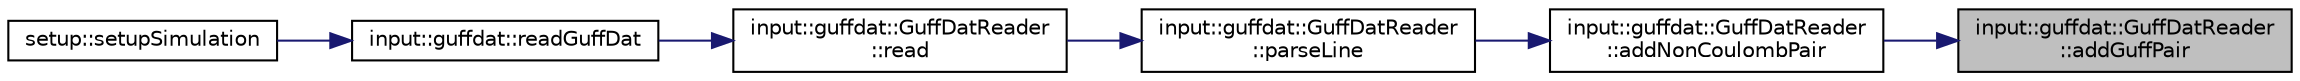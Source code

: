 digraph "input::guffdat::GuffDatReader::addGuffPair"
{
 // LATEX_PDF_SIZE
  edge [fontname="Helvetica",fontsize="10",labelfontname="Helvetica",labelfontsize="10"];
  node [fontname="Helvetica",fontsize="10",shape=record];
  rankdir="RL";
  Node1 [label="input::guffdat::GuffDatReader\l::addGuffPair",height=0.2,width=0.4,color="black", fillcolor="grey75", style="filled", fontcolor="black",tooltip="adds a guff pair to the guffNonCoulombic potential"];
  Node1 -> Node2 [dir="back",color="midnightblue",fontsize="10",style="solid",fontname="Helvetica"];
  Node2 [label="input::guffdat::GuffDatReader\l::addNonCoulombPair",height=0.2,width=0.4,color="black", fillcolor="white", style="filled",URL="$classinput_1_1guffdat_1_1GuffDatReader.html#a86be529643f20c57ffa3536f6bbf597b",tooltip="checks which nonCoulombic type is given and adds the corresponding nonCoulombic pair"];
  Node2 -> Node3 [dir="back",color="midnightblue",fontsize="10",style="solid",fontname="Helvetica"];
  Node3 [label="input::guffdat::GuffDatReader\l::parseLine",height=0.2,width=0.4,color="black", fillcolor="white", style="filled",URL="$classinput_1_1guffdat_1_1GuffDatReader.html#ad1a157aff3d8ee0e3e05cb454dd65c6d",tooltip="parses a line from the guff.dat file"];
  Node3 -> Node4 [dir="back",color="midnightblue",fontsize="10",style="solid",fontname="Helvetica"];
  Node4 [label="input::guffdat::GuffDatReader\l::read",height=0.2,width=0.4,color="black", fillcolor="white", style="filled",URL="$classinput_1_1guffdat_1_1GuffDatReader.html#a1f1709235a0b4dfd239885d5d5794dc9",tooltip="reads the guff.dat file"];
  Node4 -> Node5 [dir="back",color="midnightblue",fontsize="10",style="solid",fontname="Helvetica"];
  Node5 [label="input::guffdat::readGuffDat",height=0.2,width=0.4,color="black", fillcolor="white", style="filled",URL="$namespaceinput_1_1guffdat.html#af8b225a9b29e9cacbb064b1d6c37a5b0",tooltip="Construct a new Guff Dat Reader:: Guff Dat Reader object."];
  Node5 -> Node6 [dir="back",color="midnightblue",fontsize="10",style="solid",fontname="Helvetica"];
  Node6 [label="setup::setupSimulation",height=0.2,width=0.4,color="black", fillcolor="white", style="filled",URL="$namespacesetup.html#a1c000cdfa46aed7d8018017635915ae1",tooltip="setup the engine"];
}
